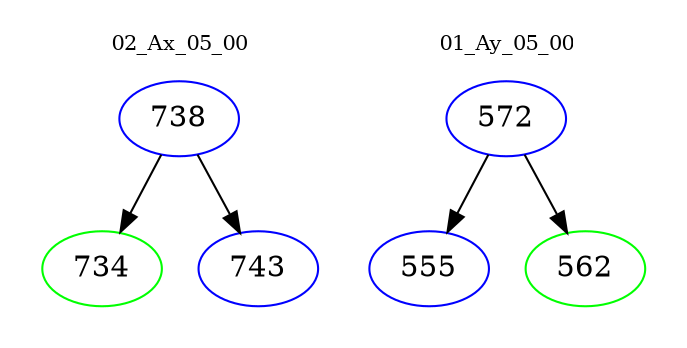digraph{
subgraph cluster_0 {
color = white
label = "02_Ax_05_00";
fontsize=10;
T0_738 [label="738", color="blue"]
T0_738 -> T0_734 [color="black"]
T0_734 [label="734", color="green"]
T0_738 -> T0_743 [color="black"]
T0_743 [label="743", color="blue"]
}
subgraph cluster_1 {
color = white
label = "01_Ay_05_00";
fontsize=10;
T1_572 [label="572", color="blue"]
T1_572 -> T1_555 [color="black"]
T1_555 [label="555", color="blue"]
T1_572 -> T1_562 [color="black"]
T1_562 [label="562", color="green"]
}
}
